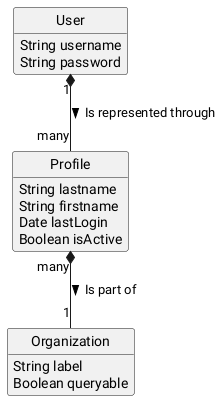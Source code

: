@startuml Domain Model
skinparam style strictuml
skinparam DefaultFontName Roboto
hide empty members

class "User" as User {
  String username
  String password
}

class "Profile" as Profile {
  String lastname
  String firstname
  Date lastLogin
  Boolean isActive
}

class "Organization" as Organization {
  String label
  Boolean queryable
}

User "1" *-- "many" Profile : > Is represented through
Profile "many" *-- "1" Organization : > Is part of
@enduml